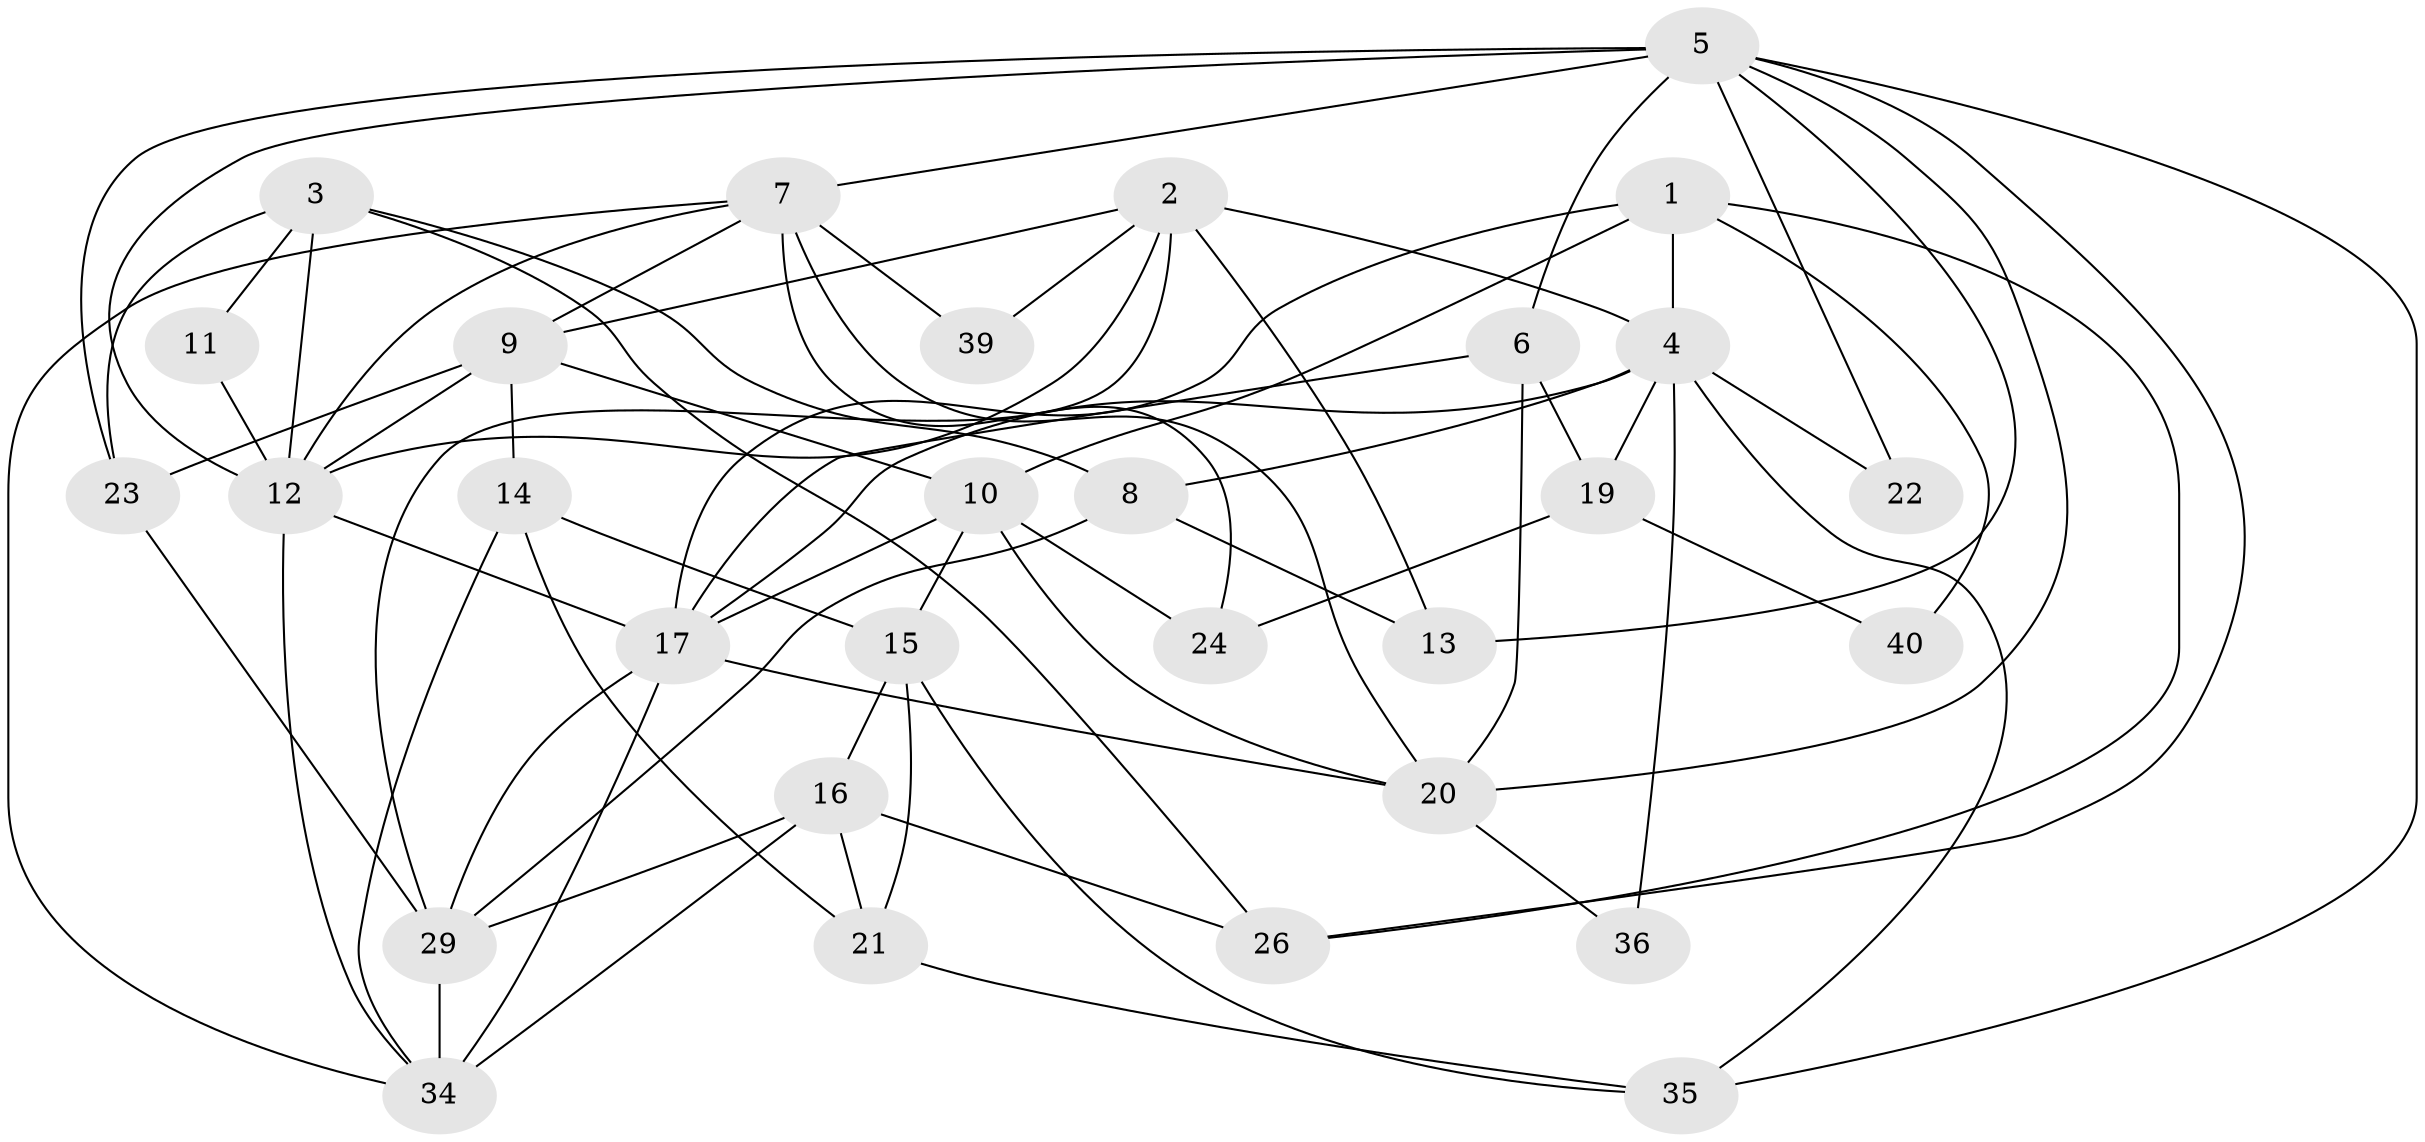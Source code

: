 // original degree distribution, {3: 0.2, 5: 0.26, 4: 0.24, 7: 0.02, 6: 0.08, 2: 0.18, 8: 0.02}
// Generated by graph-tools (version 1.1) at 2025/41/03/06/25 10:41:53]
// undirected, 30 vertices, 72 edges
graph export_dot {
graph [start="1"]
  node [color=gray90,style=filled];
  1 [super="+42"];
  2 [super="+25"];
  3 [super="+37"];
  4 [super="+27"];
  5 [super="+32"];
  6 [super="+46"];
  7;
  8;
  9 [super="+44"];
  10 [super="+45"];
  11;
  12 [super="+48"];
  13;
  14 [super="+31"];
  15 [super="+18"];
  16 [super="+43"];
  17 [super="+28"];
  19;
  20 [super="+33"];
  21 [super="+47"];
  22;
  23 [super="+50"];
  24 [super="+49"];
  26 [super="+38"];
  29 [super="+30"];
  34 [super="+41"];
  35;
  36;
  39;
  40;
  1 -- 10;
  1 -- 17;
  1 -- 4;
  1 -- 40;
  1 -- 26;
  2 -- 13 [weight=2];
  2 -- 29 [weight=2];
  2 -- 39;
  2 -- 12;
  2 -- 4;
  2 -- 9;
  3 -- 26;
  3 -- 23;
  3 -- 11;
  3 -- 8;
  3 -- 12;
  4 -- 8 [weight=2];
  4 -- 22;
  4 -- 17;
  4 -- 19;
  4 -- 35;
  4 -- 36;
  5 -- 35;
  5 -- 20;
  5 -- 23 [weight=2];
  5 -- 22;
  5 -- 7;
  5 -- 26;
  5 -- 12;
  5 -- 13;
  5 -- 6;
  6 -- 19;
  6 -- 17;
  6 -- 20;
  7 -- 34;
  7 -- 9;
  7 -- 12;
  7 -- 39;
  7 -- 24;
  7 -- 20;
  8 -- 13;
  8 -- 29;
  9 -- 10 [weight=2];
  9 -- 23;
  9 -- 12;
  9 -- 14;
  10 -- 15;
  10 -- 24;
  10 -- 17;
  10 -- 20;
  11 -- 12;
  12 -- 17;
  12 -- 34;
  14 -- 34;
  14 -- 21;
  14 -- 15;
  15 -- 16;
  15 -- 35;
  15 -- 21;
  16 -- 34 [weight=2];
  16 -- 21;
  16 -- 26;
  16 -- 29;
  17 -- 29;
  17 -- 20;
  17 -- 34;
  19 -- 40;
  19 -- 24;
  20 -- 36;
  21 -- 35;
  23 -- 29;
  29 -- 34;
}

